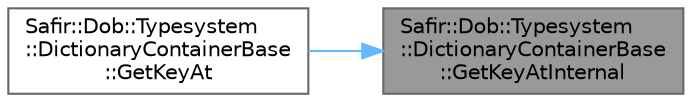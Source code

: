 digraph "Safir::Dob::Typesystem::DictionaryContainerBase::GetKeyAtInternal"
{
 // LATEX_PDF_SIZE
  bgcolor="transparent";
  edge [fontname=Helvetica,fontsize=10,labelfontname=Helvetica,labelfontsize=10];
  node [fontname=Helvetica,fontsize=10,shape=box,height=0.2,width=0.4];
  rankdir="RL";
  Node1 [label="Safir::Dob::Typesystem\l::DictionaryContainerBase\l::GetKeyAtInternal",height=0.2,width=0.4,color="gray40", fillcolor="grey60", style="filled", fontcolor="black",tooltip=" "];
  Node1 -> Node2 [dir="back",color="steelblue1",style="solid"];
  Node2 [label="Safir::Dob::Typesystem\l::DictionaryContainerBase\l::GetKeyAt",height=0.2,width=0.4,color="grey40", fillcolor="white", style="filled",URL="$a01423.html#acd645bca87fe79dd13aef62cbda02687",tooltip="Get the key at a particular position in the dictionary."];
}
